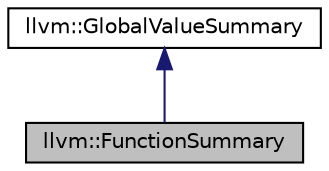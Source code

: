 digraph "llvm::FunctionSummary"
{
 // LATEX_PDF_SIZE
  bgcolor="transparent";
  edge [fontname="Helvetica",fontsize="10",labelfontname="Helvetica",labelfontsize="10"];
  node [fontname="Helvetica",fontsize="10",shape="box"];
  Node1 [label="llvm::FunctionSummary",height=0.2,width=0.4,color="black", fillcolor="grey75", style="filled", fontcolor="black",tooltip="Function summary information to aid decisions and implementation of importing."];
  Node2 -> Node1 [dir="back",color="midnightblue",fontsize="10",style="solid",fontname="Helvetica"];
  Node2 [label="llvm::GlobalValueSummary",height=0.2,width=0.4,color="black",URL="$classllvm_1_1GlobalValueSummary.html",tooltip="Function and variable summary information to aid decisions and implementation of importing."];
}
